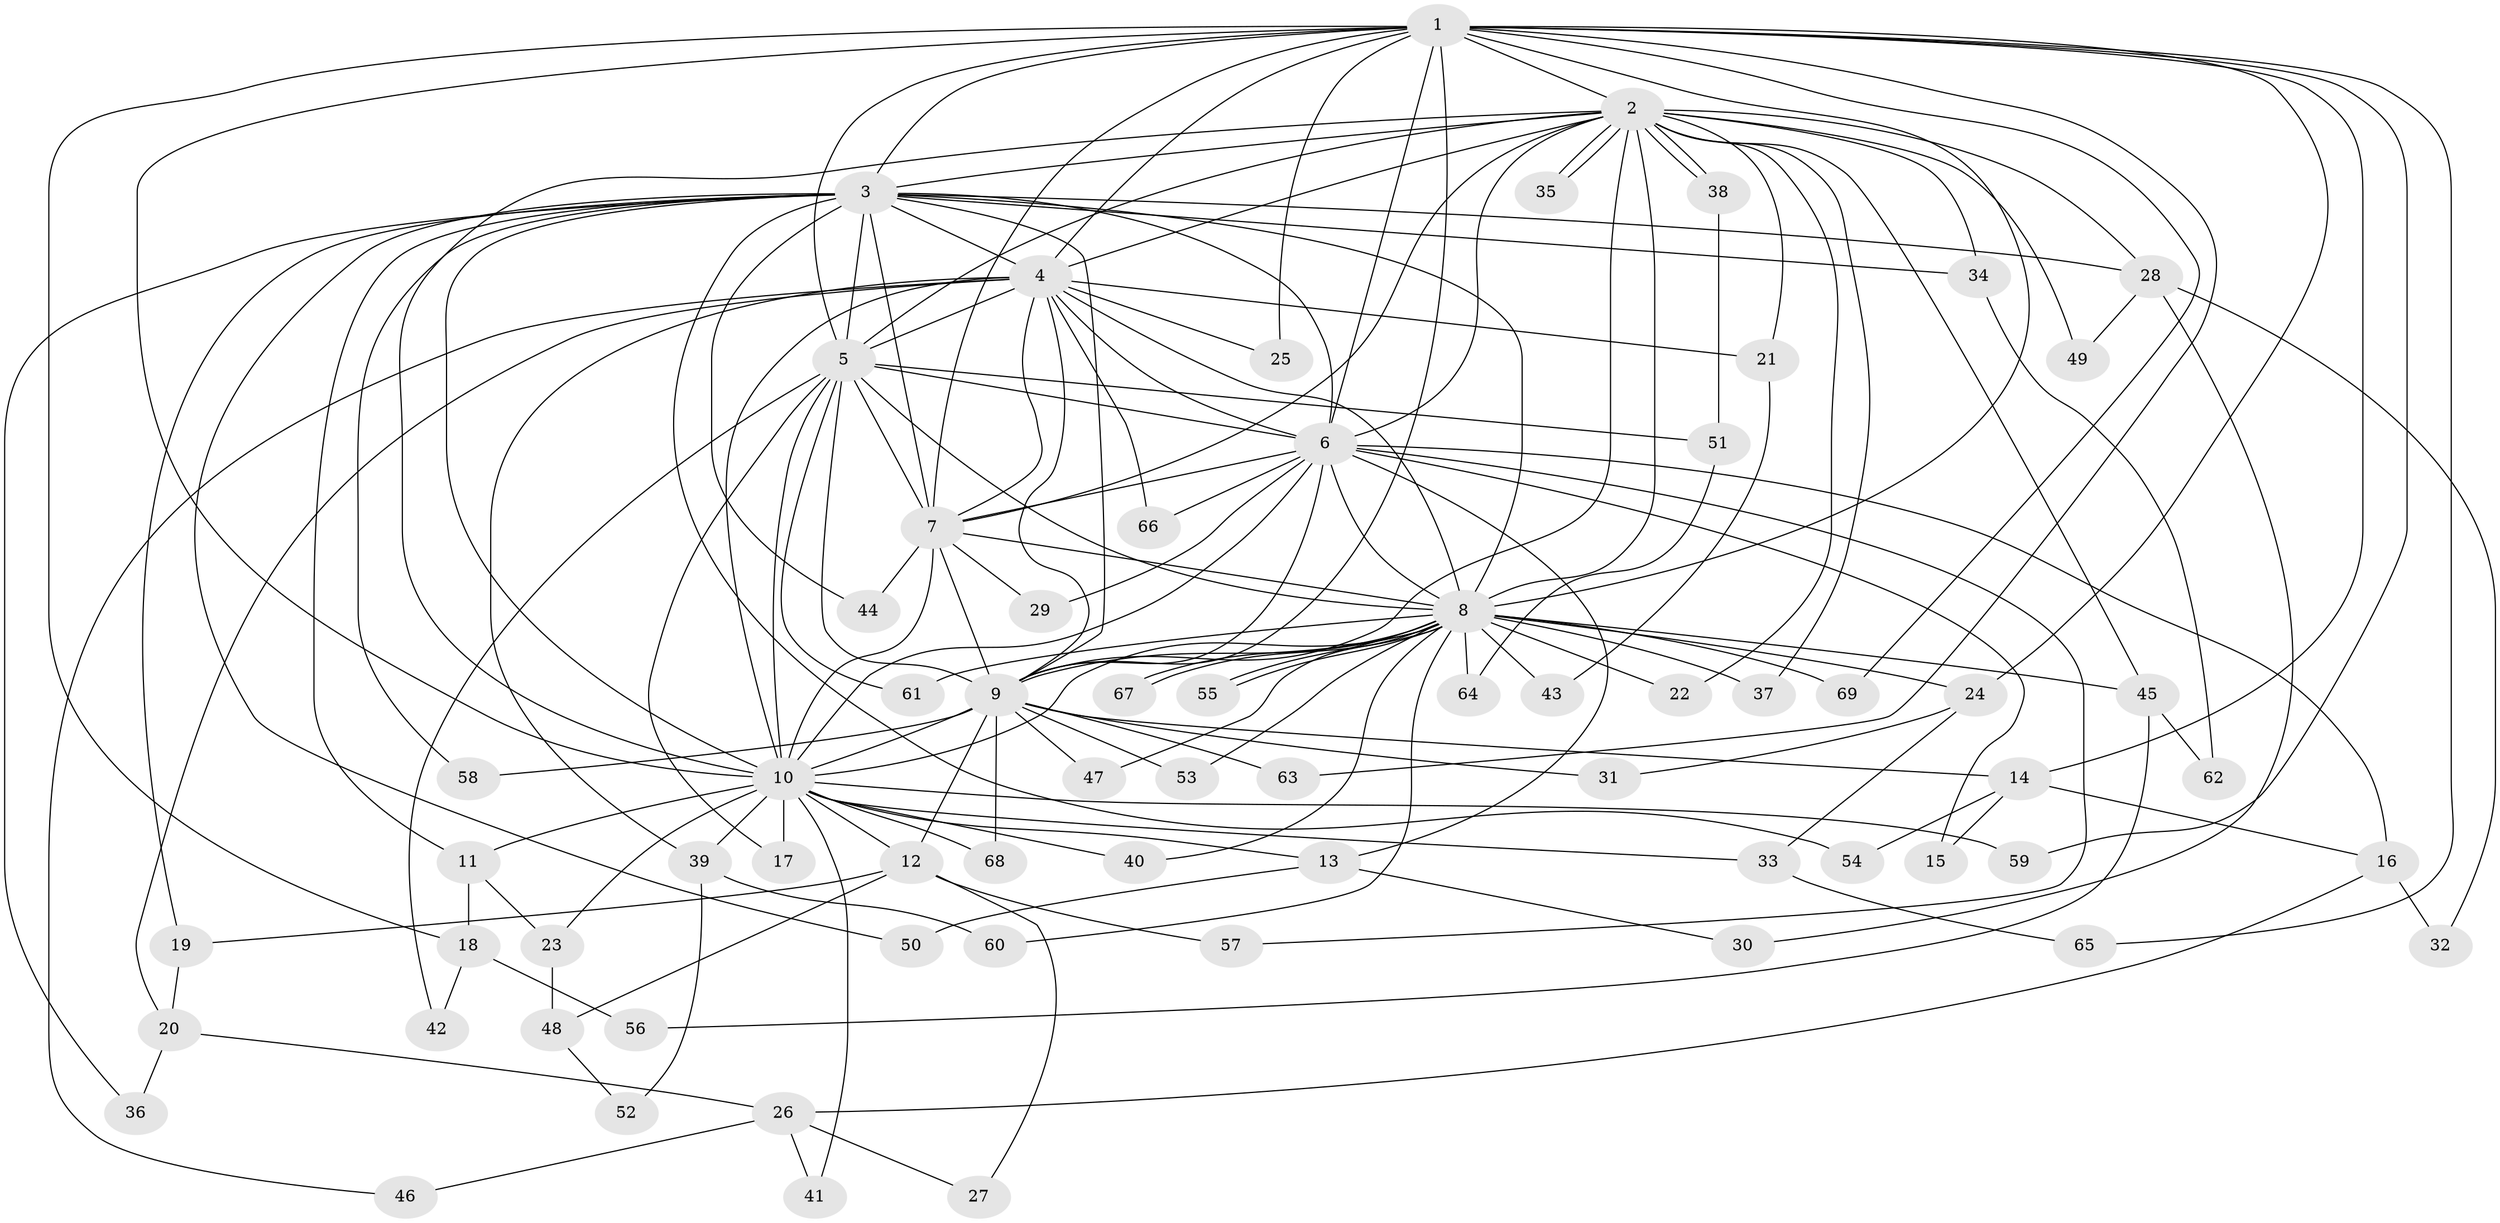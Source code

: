 // coarse degree distribution, {19: 0.018518518518518517, 15: 0.037037037037037035, 14: 0.037037037037037035, 13: 0.018518518518518517, 21: 0.018518518518518517, 4: 0.1111111111111111, 6: 0.037037037037037035, 2: 0.5555555555555556, 3: 0.09259259259259259, 7: 0.018518518518518517, 1: 0.05555555555555555}
// Generated by graph-tools (version 1.1) at 2025/41/03/06/25 10:41:32]
// undirected, 69 vertices, 163 edges
graph export_dot {
graph [start="1"]
  node [color=gray90,style=filled];
  1;
  2;
  3;
  4;
  5;
  6;
  7;
  8;
  9;
  10;
  11;
  12;
  13;
  14;
  15;
  16;
  17;
  18;
  19;
  20;
  21;
  22;
  23;
  24;
  25;
  26;
  27;
  28;
  29;
  30;
  31;
  32;
  33;
  34;
  35;
  36;
  37;
  38;
  39;
  40;
  41;
  42;
  43;
  44;
  45;
  46;
  47;
  48;
  49;
  50;
  51;
  52;
  53;
  54;
  55;
  56;
  57;
  58;
  59;
  60;
  61;
  62;
  63;
  64;
  65;
  66;
  67;
  68;
  69;
  1 -- 2;
  1 -- 3;
  1 -- 4;
  1 -- 5;
  1 -- 6;
  1 -- 7;
  1 -- 8;
  1 -- 9;
  1 -- 10;
  1 -- 14;
  1 -- 18;
  1 -- 24;
  1 -- 25;
  1 -- 59;
  1 -- 63;
  1 -- 65;
  1 -- 69;
  2 -- 3;
  2 -- 4;
  2 -- 5;
  2 -- 6;
  2 -- 7;
  2 -- 8;
  2 -- 9;
  2 -- 10;
  2 -- 21;
  2 -- 22;
  2 -- 28;
  2 -- 34;
  2 -- 35;
  2 -- 35;
  2 -- 37;
  2 -- 38;
  2 -- 38;
  2 -- 45;
  2 -- 49;
  3 -- 4;
  3 -- 5;
  3 -- 6;
  3 -- 7;
  3 -- 8;
  3 -- 9;
  3 -- 10;
  3 -- 11;
  3 -- 19;
  3 -- 28;
  3 -- 34;
  3 -- 36;
  3 -- 44;
  3 -- 50;
  3 -- 54;
  3 -- 58;
  4 -- 5;
  4 -- 6;
  4 -- 7;
  4 -- 8;
  4 -- 9;
  4 -- 10;
  4 -- 20;
  4 -- 21;
  4 -- 25;
  4 -- 39;
  4 -- 46;
  4 -- 66;
  5 -- 6;
  5 -- 7;
  5 -- 8;
  5 -- 9;
  5 -- 10;
  5 -- 17;
  5 -- 42;
  5 -- 51;
  5 -- 61;
  6 -- 7;
  6 -- 8;
  6 -- 9;
  6 -- 10;
  6 -- 13;
  6 -- 15;
  6 -- 16;
  6 -- 29;
  6 -- 57;
  6 -- 66;
  7 -- 8;
  7 -- 9;
  7 -- 10;
  7 -- 29;
  7 -- 44;
  8 -- 9;
  8 -- 10;
  8 -- 22;
  8 -- 24;
  8 -- 37;
  8 -- 40;
  8 -- 43;
  8 -- 45;
  8 -- 47;
  8 -- 53;
  8 -- 55;
  8 -- 55;
  8 -- 60;
  8 -- 61;
  8 -- 64;
  8 -- 67;
  8 -- 67;
  8 -- 69;
  9 -- 10;
  9 -- 12;
  9 -- 14;
  9 -- 31;
  9 -- 47;
  9 -- 53;
  9 -- 58;
  9 -- 63;
  9 -- 68;
  10 -- 11;
  10 -- 12;
  10 -- 13;
  10 -- 17;
  10 -- 23;
  10 -- 33;
  10 -- 39;
  10 -- 40;
  10 -- 41;
  10 -- 59;
  10 -- 68;
  11 -- 18;
  11 -- 23;
  12 -- 19;
  12 -- 27;
  12 -- 48;
  12 -- 57;
  13 -- 30;
  13 -- 50;
  14 -- 15;
  14 -- 16;
  14 -- 54;
  16 -- 26;
  16 -- 32;
  18 -- 42;
  18 -- 56;
  19 -- 20;
  20 -- 26;
  20 -- 36;
  21 -- 43;
  23 -- 48;
  24 -- 31;
  24 -- 33;
  26 -- 27;
  26 -- 41;
  26 -- 46;
  28 -- 30;
  28 -- 32;
  28 -- 49;
  33 -- 65;
  34 -- 62;
  38 -- 51;
  39 -- 52;
  39 -- 60;
  45 -- 56;
  45 -- 62;
  48 -- 52;
  51 -- 64;
}
